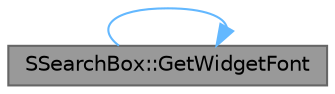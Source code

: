 digraph "SSearchBox::GetWidgetFont"
{
 // INTERACTIVE_SVG=YES
 // LATEX_PDF_SIZE
  bgcolor="transparent";
  edge [fontname=Helvetica,fontsize=10,labelfontname=Helvetica,labelfontsize=10];
  node [fontname=Helvetica,fontsize=10,shape=box,height=0.2,width=0.4];
  rankdir="LR";
  Node1 [id="Node000001",label="SSearchBox::GetWidgetFont",height=0.2,width=0.4,color="gray40", fillcolor="grey60", style="filled", fontcolor="black",tooltip="Invoked to get the font to use for the editable text box."];
  Node1 -> Node1 [id="edge1_Node000001_Node000001",color="steelblue1",style="solid",tooltip=" "];
}
